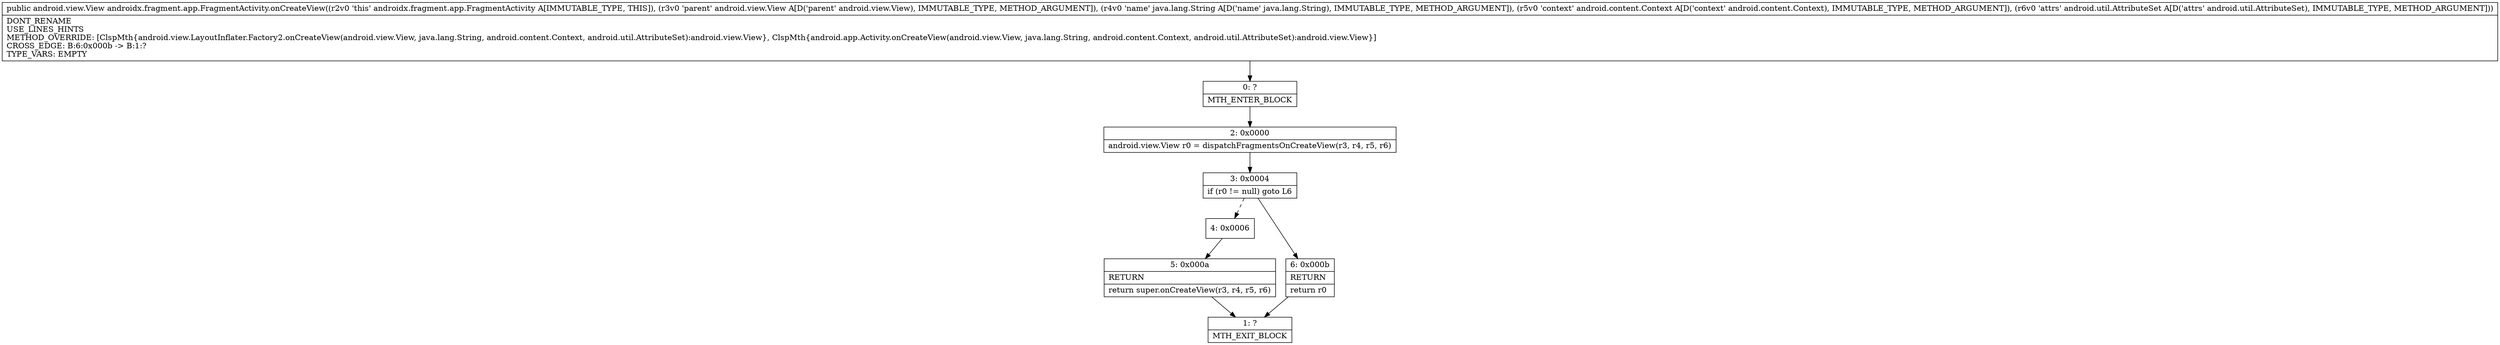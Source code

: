 digraph "CFG forandroidx.fragment.app.FragmentActivity.onCreateView(Landroid\/view\/View;Ljava\/lang\/String;Landroid\/content\/Context;Landroid\/util\/AttributeSet;)Landroid\/view\/View;" {
Node_0 [shape=record,label="{0\:\ ?|MTH_ENTER_BLOCK\l}"];
Node_2 [shape=record,label="{2\:\ 0x0000|android.view.View r0 = dispatchFragmentsOnCreateView(r3, r4, r5, r6)\l}"];
Node_3 [shape=record,label="{3\:\ 0x0004|if (r0 != null) goto L6\l}"];
Node_4 [shape=record,label="{4\:\ 0x0006}"];
Node_5 [shape=record,label="{5\:\ 0x000a|RETURN\l|return super.onCreateView(r3, r4, r5, r6)\l}"];
Node_1 [shape=record,label="{1\:\ ?|MTH_EXIT_BLOCK\l}"];
Node_6 [shape=record,label="{6\:\ 0x000b|RETURN\l|return r0\l}"];
MethodNode[shape=record,label="{public android.view.View androidx.fragment.app.FragmentActivity.onCreateView((r2v0 'this' androidx.fragment.app.FragmentActivity A[IMMUTABLE_TYPE, THIS]), (r3v0 'parent' android.view.View A[D('parent' android.view.View), IMMUTABLE_TYPE, METHOD_ARGUMENT]), (r4v0 'name' java.lang.String A[D('name' java.lang.String), IMMUTABLE_TYPE, METHOD_ARGUMENT]), (r5v0 'context' android.content.Context A[D('context' android.content.Context), IMMUTABLE_TYPE, METHOD_ARGUMENT]), (r6v0 'attrs' android.util.AttributeSet A[D('attrs' android.util.AttributeSet), IMMUTABLE_TYPE, METHOD_ARGUMENT]))  | DONT_RENAME\lUSE_LINES_HINTS\lMETHOD_OVERRIDE: [ClspMth\{android.view.LayoutInflater.Factory2.onCreateView(android.view.View, java.lang.String, android.content.Context, android.util.AttributeSet):android.view.View\}, ClspMth\{android.app.Activity.onCreateView(android.view.View, java.lang.String, android.content.Context, android.util.AttributeSet):android.view.View\}]\lCROSS_EDGE: B:6:0x000b \-\> B:1:?\lTYPE_VARS: EMPTY\l}"];
MethodNode -> Node_0;Node_0 -> Node_2;
Node_2 -> Node_3;
Node_3 -> Node_4[style=dashed];
Node_3 -> Node_6;
Node_4 -> Node_5;
Node_5 -> Node_1;
Node_6 -> Node_1;
}

